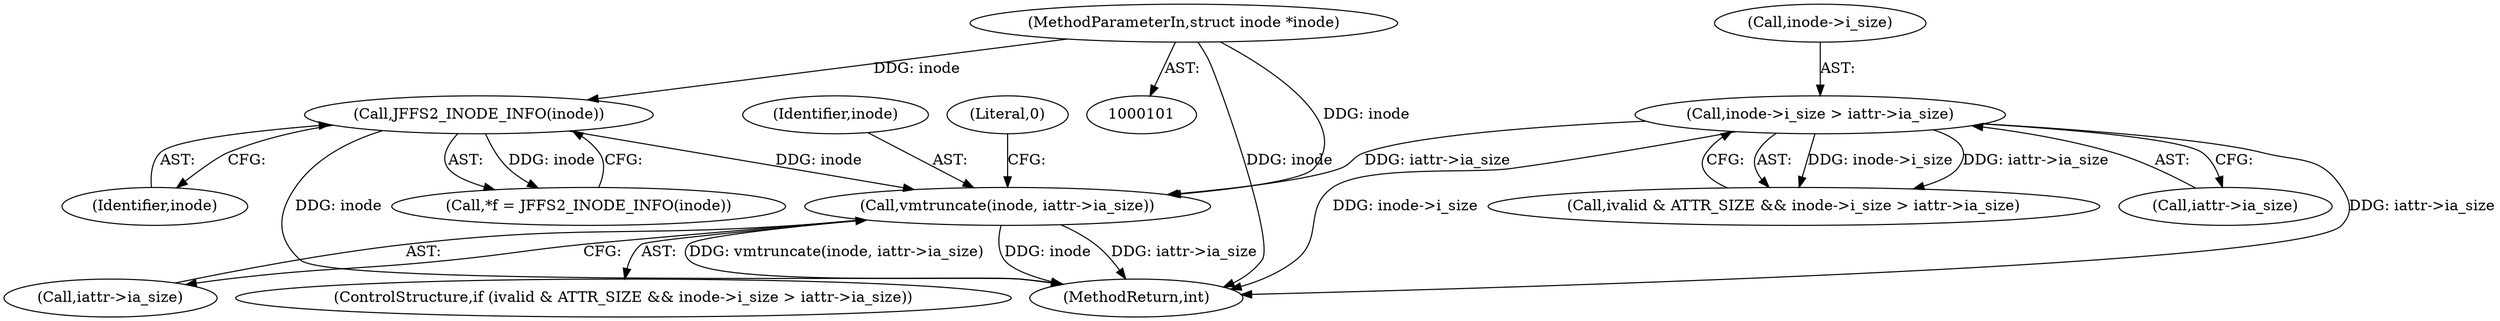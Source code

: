 digraph "0_infradead_9ed437c50d89eabae763dd422579f73fdebf288d_1@pointer" {
"1000144" [label="(Call,vmtruncate(inode, iattr->ia_size))"];
"1000110" [label="(Call,JFFS2_INODE_INFO(inode))"];
"1000102" [label="(MethodParameterIn,struct inode *inode)"];
"1000137" [label="(Call,inode->i_size > iattr->ia_size)"];
"1000144" [label="(Call,vmtruncate(inode, iattr->ia_size))"];
"1000146" [label="(Call,iattr->ia_size)"];
"1000145" [label="(Identifier,inode)"];
"1000150" [label="(Literal,0)"];
"1000137" [label="(Call,inode->i_size > iattr->ia_size)"];
"1000133" [label="(Call,ivalid & ATTR_SIZE && inode->i_size > iattr->ia_size)"];
"1000138" [label="(Call,inode->i_size)"];
"1000102" [label="(MethodParameterIn,struct inode *inode)"];
"1000108" [label="(Call,*f = JFFS2_INODE_INFO(inode))"];
"1000132" [label="(ControlStructure,if (ivalid & ATTR_SIZE && inode->i_size > iattr->ia_size))"];
"1000141" [label="(Call,iattr->ia_size)"];
"1000110" [label="(Call,JFFS2_INODE_INFO(inode))"];
"1000151" [label="(MethodReturn,int)"];
"1000111" [label="(Identifier,inode)"];
"1000144" -> "1000132"  [label="AST: "];
"1000144" -> "1000146"  [label="CFG: "];
"1000145" -> "1000144"  [label="AST: "];
"1000146" -> "1000144"  [label="AST: "];
"1000150" -> "1000144"  [label="CFG: "];
"1000144" -> "1000151"  [label="DDG: iattr->ia_size"];
"1000144" -> "1000151"  [label="DDG: vmtruncate(inode, iattr->ia_size)"];
"1000144" -> "1000151"  [label="DDG: inode"];
"1000110" -> "1000144"  [label="DDG: inode"];
"1000102" -> "1000144"  [label="DDG: inode"];
"1000137" -> "1000144"  [label="DDG: iattr->ia_size"];
"1000110" -> "1000108"  [label="AST: "];
"1000110" -> "1000111"  [label="CFG: "];
"1000111" -> "1000110"  [label="AST: "];
"1000108" -> "1000110"  [label="CFG: "];
"1000110" -> "1000151"  [label="DDG: inode"];
"1000110" -> "1000108"  [label="DDG: inode"];
"1000102" -> "1000110"  [label="DDG: inode"];
"1000102" -> "1000101"  [label="AST: "];
"1000102" -> "1000151"  [label="DDG: inode"];
"1000137" -> "1000133"  [label="AST: "];
"1000137" -> "1000141"  [label="CFG: "];
"1000138" -> "1000137"  [label="AST: "];
"1000141" -> "1000137"  [label="AST: "];
"1000133" -> "1000137"  [label="CFG: "];
"1000137" -> "1000151"  [label="DDG: inode->i_size"];
"1000137" -> "1000151"  [label="DDG: iattr->ia_size"];
"1000137" -> "1000133"  [label="DDG: inode->i_size"];
"1000137" -> "1000133"  [label="DDG: iattr->ia_size"];
}
